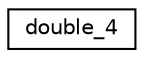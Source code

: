 digraph "Graphical Class Hierarchy"
{
  edge [fontname="Helvetica",fontsize="10",labelfontname="Helvetica",labelfontsize="10"];
  node [fontname="Helvetica",fontsize="10",shape=record];
  rankdir="LR";
  Node1 [label="double_4",height=0.2,width=0.4,color="black", fillcolor="white", style="filled",URL="$classdouble__4.html"];
}
